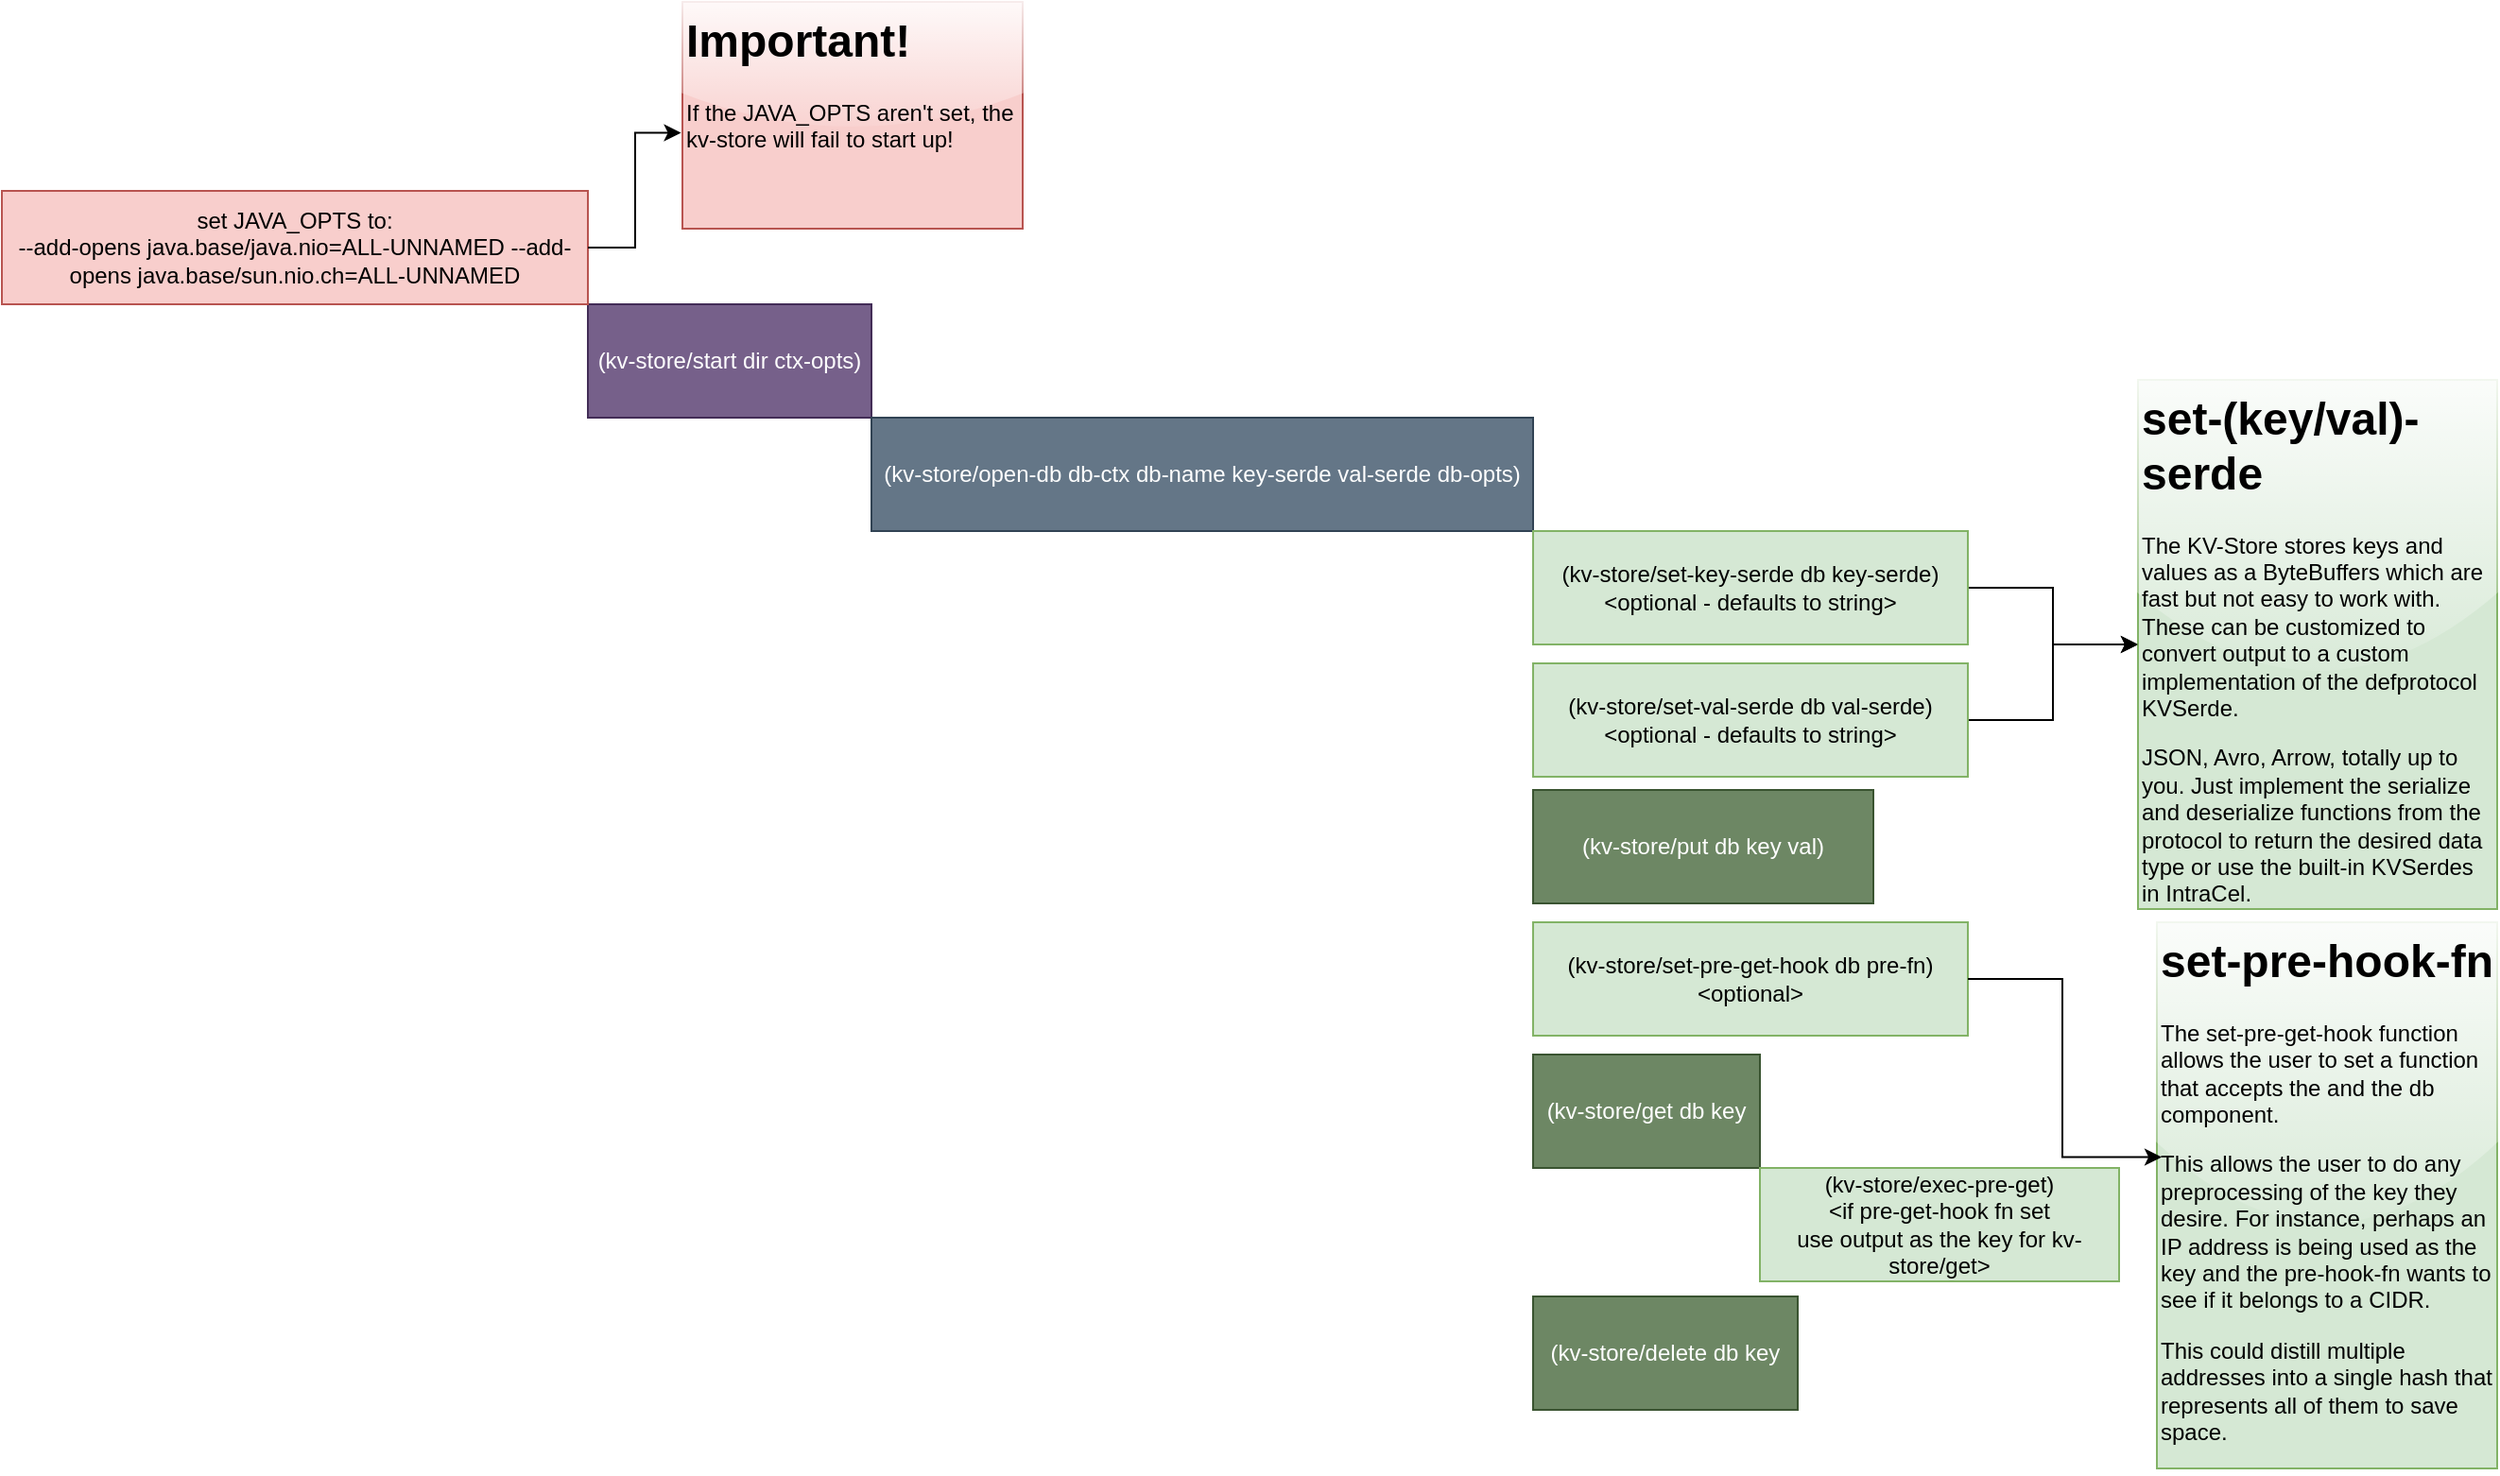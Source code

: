 <mxfile version="24.7.17">
  <diagram name="Page-1" id="2YBvvXClWsGukQMizWep">
    <mxGraphModel dx="1114" dy="1825" grid="1" gridSize="10" guides="1" tooltips="1" connect="1" arrows="1" fold="1" page="1" pageScale="1" pageWidth="850" pageHeight="1100" math="0" shadow="0">
      <root>
        <mxCell id="0" />
        <mxCell id="1" parent="0" />
        <mxCell id="fAg5fc2q9PFFwsIl9vwl-3" value="(kv-store/start dir ctx-opts)" style="rounded=0;whiteSpace=wrap;html=1;fillColor=#76608a;fontColor=#ffffff;strokeColor=#432D57;" parent="1" vertex="1">
          <mxGeometry x="380" y="120" width="150" height="60" as="geometry" />
        </mxCell>
        <mxCell id="fAg5fc2q9PFFwsIl9vwl-4" value="set JAVA_OPTS to:&lt;div&gt;--add-opens java.base/java.nio=ALL-UNNAMED --add-opens java.base/sun.nio.ch=ALL-UNNAMED&lt;br&gt;&lt;/div&gt;" style="rounded=0;whiteSpace=wrap;html=1;fillColor=#f8cecc;strokeColor=#b85450;" parent="1" vertex="1">
          <mxGeometry x="70" y="60" width="310" height="60" as="geometry" />
        </mxCell>
        <mxCell id="fAg5fc2q9PFFwsIl9vwl-5" value="(kv-store/open-db db-ctx db-name key-serde val-serde db-opts)" style="rounded=0;whiteSpace=wrap;html=1;fillColor=#647687;fontColor=#ffffff;strokeColor=#314354;" parent="1" vertex="1">
          <mxGeometry x="530" y="180" width="350" height="60" as="geometry" />
        </mxCell>
        <mxCell id="fAg5fc2q9PFFwsIl9vwl-6" value="(kv-store/put db key val)" style="rounded=0;whiteSpace=wrap;html=1;fillColor=#6d8764;fontColor=#ffffff;strokeColor=#3A5431;" parent="1" vertex="1">
          <mxGeometry x="880" y="377" width="180" height="60" as="geometry" />
        </mxCell>
        <mxCell id="fAg5fc2q9PFFwsIl9vwl-7" value="(kv-store/set-pre-get-hook db pre-fn)&lt;br&gt;&amp;lt;optional&amp;gt;" style="rounded=0;whiteSpace=wrap;html=1;fillColor=#d5e8d4;strokeColor=#82b366;" parent="1" vertex="1">
          <mxGeometry x="880" y="447" width="230" height="60" as="geometry" />
        </mxCell>
        <mxCell id="fAg5fc2q9PFFwsIl9vwl-8" value="(kv-store/get db key" style="rounded=0;whiteSpace=wrap;html=1;fillColor=#6d8764;fontColor=#ffffff;strokeColor=#3A5431;" parent="1" vertex="1">
          <mxGeometry x="880" y="517" width="120" height="60" as="geometry" />
        </mxCell>
        <mxCell id="fAg5fc2q9PFFwsIl9vwl-9" value="(kv-store/exec-pre-get)&lt;br&gt;&amp;lt;if pre-get-hook fn set&lt;br&gt;use output as the key for kv-store/get&amp;gt;" style="rounded=0;whiteSpace=wrap;html=1;fillColor=#d5e8d4;strokeColor=#82b366;" parent="1" vertex="1">
          <mxGeometry x="1000" y="577" width="190" height="60" as="geometry" />
        </mxCell>
        <mxCell id="fAg5fc2q9PFFwsIl9vwl-10" value="&lt;h1 style=&quot;margin-top: 0px;&quot;&gt;set-pre-hook-fn&lt;/h1&gt;&lt;p&gt;The set-pre-get-hook function allows the user to set a function that accepts the and the db component.&amp;nbsp;&lt;/p&gt;&lt;p&gt;This allows the user to do any preprocessing of the key they desire. For instance, perhaps an IP address is being used as the key and the pre-hook-fn wants to see if it belongs to a CIDR.&lt;/p&gt;&lt;p&gt;This could distill multiple addresses into a single hash that represents all of them to save space.&lt;/p&gt;" style="text;html=1;whiteSpace=wrap;overflow=hidden;rounded=0;glass=1;fillColor=#d5e8d4;strokeColor=#82b366;" parent="1" vertex="1">
          <mxGeometry x="1210" y="447" width="180" height="289" as="geometry" />
        </mxCell>
        <mxCell id="fAg5fc2q9PFFwsIl9vwl-11" style="edgeStyle=orthogonalEdgeStyle;rounded=0;orthogonalLoop=1;jettySize=auto;html=1;entryX=0.014;entryY=0.43;entryDx=0;entryDy=0;entryPerimeter=0;" parent="1" source="fAg5fc2q9PFFwsIl9vwl-7" target="fAg5fc2q9PFFwsIl9vwl-10" edge="1">
          <mxGeometry relative="1" as="geometry" />
        </mxCell>
        <mxCell id="fAg5fc2q9PFFwsIl9vwl-12" value="&lt;h1 style=&quot;margin-top: 0px;&quot;&gt;Important!&lt;/h1&gt;&lt;p&gt;If the JAVA_OPTS aren&#39;t set, the kv-store will fail to start up!&lt;/p&gt;" style="text;html=1;whiteSpace=wrap;overflow=hidden;rounded=0;fillColor=#f8cecc;strokeColor=#b85450;glass=1;" parent="1" vertex="1">
          <mxGeometry x="430" y="-40" width="180" height="120" as="geometry" />
        </mxCell>
        <mxCell id="fAg5fc2q9PFFwsIl9vwl-13" style="edgeStyle=orthogonalEdgeStyle;rounded=0;orthogonalLoop=1;jettySize=auto;html=1;entryX=-0.004;entryY=0.577;entryDx=0;entryDy=0;entryPerimeter=0;" parent="1" source="fAg5fc2q9PFFwsIl9vwl-4" target="fAg5fc2q9PFFwsIl9vwl-12" edge="1">
          <mxGeometry relative="1" as="geometry" />
        </mxCell>
        <mxCell id="GHuxgc0jcfwjU8vEZa1Y-4" style="edgeStyle=orthogonalEdgeStyle;rounded=0;orthogonalLoop=1;jettySize=auto;html=1;entryX=0;entryY=0.5;entryDx=0;entryDy=0;" parent="1" source="GHuxgc0jcfwjU8vEZa1Y-1" target="GHuxgc0jcfwjU8vEZa1Y-2" edge="1">
          <mxGeometry relative="1" as="geometry" />
        </mxCell>
        <mxCell id="GHuxgc0jcfwjU8vEZa1Y-1" value="(kv-store/set-key-serde db key-serde)&lt;br&gt;&amp;lt;optional - defaults to string&amp;gt;" style="rounded=0;whiteSpace=wrap;html=1;fillColor=#d5e8d4;strokeColor=#82b366;" parent="1" vertex="1">
          <mxGeometry x="880" y="240" width="230" height="60" as="geometry" />
        </mxCell>
        <mxCell id="GHuxgc0jcfwjU8vEZa1Y-2" value="&lt;h1 style=&quot;margin-top: 0px;&quot;&gt;set-(key/val)-serde&lt;/h1&gt;&lt;p&gt;The KV-Store stores keys and values as a ByteBuffers which are fast but not easy to work with. These can be customized to convert output to a custom implementation of the defprotocol KVSerde.&lt;/p&gt;&lt;p&gt;JSON, Avro, Arrow, totally up to you. Just implement the serialize and deserialize functions from the protocol to return the desired data type or use the built-in KVSerdes in IntraCel.&lt;/p&gt;" style="text;html=1;whiteSpace=wrap;overflow=hidden;rounded=0;fillColor=#d5e8d4;strokeColor=#82b366;glass=1;" parent="1" vertex="1">
          <mxGeometry x="1200" y="160" width="190" height="280" as="geometry" />
        </mxCell>
        <mxCell id="GHuxgc0jcfwjU8vEZa1Y-5" style="edgeStyle=orthogonalEdgeStyle;rounded=0;orthogonalLoop=1;jettySize=auto;html=1;" parent="1" source="GHuxgc0jcfwjU8vEZa1Y-3" target="GHuxgc0jcfwjU8vEZa1Y-2" edge="1">
          <mxGeometry relative="1" as="geometry" />
        </mxCell>
        <mxCell id="GHuxgc0jcfwjU8vEZa1Y-3" value="(kv-store/set-val-serde db val-serde)&lt;br&gt;&amp;lt;optional - defaults to string&amp;gt;" style="rounded=0;whiteSpace=wrap;html=1;fillColor=#d5e8d4;strokeColor=#82b366;" parent="1" vertex="1">
          <mxGeometry x="880" y="310" width="230" height="60" as="geometry" />
        </mxCell>
        <mxCell id="Ujb1NnF9qX_84pnPX4YR-1" value="(kv-store/delete db key" style="rounded=0;whiteSpace=wrap;html=1;fillColor=#6d8764;fontColor=#ffffff;strokeColor=#3A5431;" parent="1" vertex="1">
          <mxGeometry x="880" y="645" width="140" height="60" as="geometry" />
        </mxCell>
      </root>
    </mxGraphModel>
  </diagram>
</mxfile>
